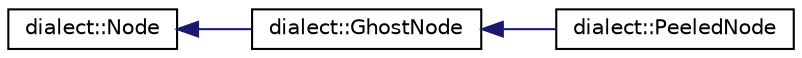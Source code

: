 digraph "Graphical Class Hierarchy"
{
  edge [fontname="Helvetica",fontsize="10",labelfontname="Helvetica",labelfontsize="10"];
  node [fontname="Helvetica",fontsize="10",shape=record];
  rankdir="LR";
  Node0 [label="dialect::Node",height=0.2,width=0.4,color="black", fillcolor="white", style="filled",URL="$classdialect_1_1Node.html",tooltip="The Node class represents nodes in a graph. "];
  Node0 -> Node1 [dir="back",color="midnightblue",fontsize="10",style="solid",fontname="Helvetica"];
  Node1 [label="dialect::GhostNode",height=0.2,width=0.4,color="black", fillcolor="white", style="filled",URL="$classdialect_1_1GhostNode.html",tooltip="A GhostNode represents another Node. "];
  Node1 -> Node2 [dir="back",color="midnightblue",fontsize="10",style="solid",fontname="Helvetica"];
  Node2 [label="dialect::PeeledNode",height=0.2,width=0.4,color="black", fillcolor="white", style="filled",URL="$classdialect_1_1PeeledNode.html",tooltip="A PeeledNode is a type of GhostNode, used in the peeling process. "];
}
